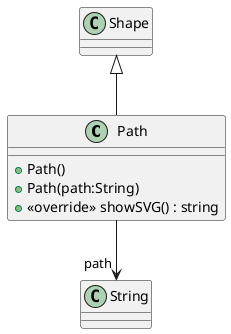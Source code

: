 @startuml
class Path {
    + Path()
    + Path(path:String)
    + <<override>> showSVG() : string
}
Shape <|-- Path
Path --> "path" String
@enduml
